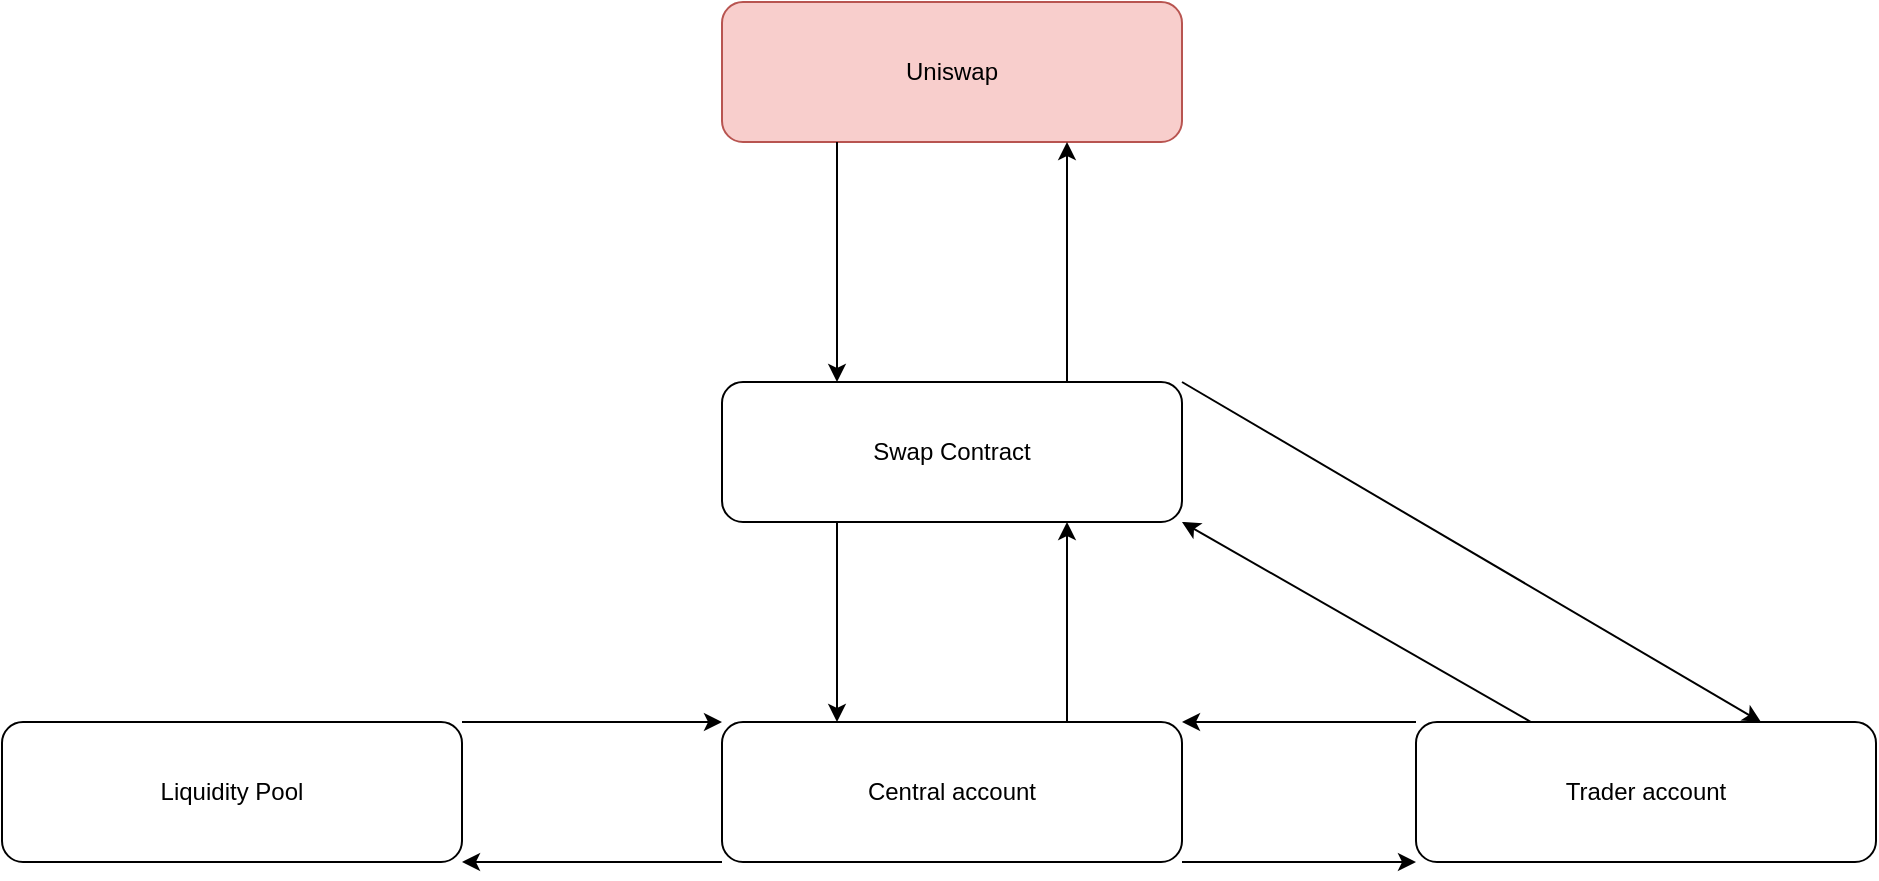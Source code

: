 <mxfile version="22.1.20" type="device">
  <diagram name="Страница — 1" id="yaXuUfwLW3fahq3yRqrc">
    <mxGraphModel dx="1002" dy="577" grid="1" gridSize="10" guides="1" tooltips="1" connect="1" arrows="1" fold="1" page="1" pageScale="1" pageWidth="827" pageHeight="1169" math="0" shadow="0">
      <root>
        <mxCell id="0" />
        <mxCell id="1" parent="0" />
        <mxCell id="oLoyiFKYOL_wlGlcTklO-1" value="Liquidity Pool" style="rounded=1;whiteSpace=wrap;html=1;" parent="1" vertex="1">
          <mxGeometry x="173" y="450" width="230" height="70" as="geometry" />
        </mxCell>
        <mxCell id="EZblRMRSeTuU_uylYMkr-2" value="Swap Contract" style="rounded=1;whiteSpace=wrap;html=1;" parent="1" vertex="1">
          <mxGeometry x="533" y="280" width="230" height="70" as="geometry" />
        </mxCell>
        <mxCell id="EZblRMRSeTuU_uylYMkr-3" value="Trader account" style="rounded=1;whiteSpace=wrap;html=1;" parent="1" vertex="1">
          <mxGeometry x="880" y="450" width="230" height="70" as="geometry" />
        </mxCell>
        <mxCell id="EZblRMRSeTuU_uylYMkr-4" value="Central account" style="rounded=1;whiteSpace=wrap;html=1;" parent="1" vertex="1">
          <mxGeometry x="533" y="450" width="230" height="70" as="geometry" />
        </mxCell>
        <mxCell id="EZblRMRSeTuU_uylYMkr-5" value="Uniswap" style="rounded=1;whiteSpace=wrap;html=1;fillColor=#f8cecc;strokeColor=#b85450;" parent="1" vertex="1">
          <mxGeometry x="533" y="90" width="230" height="70" as="geometry" />
        </mxCell>
        <mxCell id="EZblRMRSeTuU_uylYMkr-6" value="" style="endArrow=classic;html=1;rounded=0;exitX=1;exitY=0;exitDx=0;exitDy=0;entryX=0;entryY=0;entryDx=0;entryDy=0;" parent="1" source="oLoyiFKYOL_wlGlcTklO-1" target="EZblRMRSeTuU_uylYMkr-4" edge="1">
          <mxGeometry width="50" height="50" relative="1" as="geometry">
            <mxPoint x="500" y="330" as="sourcePoint" />
            <mxPoint x="550" y="280" as="targetPoint" />
          </mxGeometry>
        </mxCell>
        <mxCell id="EZblRMRSeTuU_uylYMkr-7" value="" style="endArrow=classic;html=1;rounded=0;exitX=0;exitY=0;exitDx=0;exitDy=0;entryX=1;entryY=0;entryDx=0;entryDy=0;" parent="1" source="EZblRMRSeTuU_uylYMkr-3" target="EZblRMRSeTuU_uylYMkr-4" edge="1">
          <mxGeometry width="50" height="50" relative="1" as="geometry">
            <mxPoint x="890" y="450" as="sourcePoint" />
            <mxPoint x="940" y="400" as="targetPoint" />
          </mxGeometry>
        </mxCell>
        <mxCell id="EZblRMRSeTuU_uylYMkr-8" value="" style="endArrow=classic;html=1;rounded=0;exitX=0;exitY=1;exitDx=0;exitDy=0;entryX=1;entryY=1;entryDx=0;entryDy=0;" parent="1" source="EZblRMRSeTuU_uylYMkr-4" target="oLoyiFKYOL_wlGlcTklO-1" edge="1">
          <mxGeometry width="50" height="50" relative="1" as="geometry">
            <mxPoint x="490" y="580" as="sourcePoint" />
            <mxPoint x="540" y="530" as="targetPoint" />
          </mxGeometry>
        </mxCell>
        <mxCell id="EZblRMRSeTuU_uylYMkr-9" value="" style="endArrow=classic;html=1;rounded=0;exitX=1;exitY=1;exitDx=0;exitDy=0;entryX=0;entryY=1;entryDx=0;entryDy=0;" parent="1" source="EZblRMRSeTuU_uylYMkr-4" target="EZblRMRSeTuU_uylYMkr-3" edge="1">
          <mxGeometry width="50" height="50" relative="1" as="geometry">
            <mxPoint x="720" y="600" as="sourcePoint" />
            <mxPoint x="770" y="550" as="targetPoint" />
          </mxGeometry>
        </mxCell>
        <mxCell id="EZblRMRSeTuU_uylYMkr-10" value="" style="endArrow=classic;html=1;rounded=0;exitX=0.75;exitY=0;exitDx=0;exitDy=0;entryX=0.75;entryY=1;entryDx=0;entryDy=0;" parent="1" source="EZblRMRSeTuU_uylYMkr-4" target="EZblRMRSeTuU_uylYMkr-2" edge="1">
          <mxGeometry width="50" height="50" relative="1" as="geometry">
            <mxPoint x="480" y="420" as="sourcePoint" />
            <mxPoint x="530" y="370" as="targetPoint" />
          </mxGeometry>
        </mxCell>
        <mxCell id="EZblRMRSeTuU_uylYMkr-11" value="" style="endArrow=classic;html=1;rounded=0;exitX=0.25;exitY=1;exitDx=0;exitDy=0;entryX=0.25;entryY=0;entryDx=0;entryDy=0;" parent="1" source="EZblRMRSeTuU_uylYMkr-2" target="EZblRMRSeTuU_uylYMkr-4" edge="1">
          <mxGeometry width="50" height="50" relative="1" as="geometry">
            <mxPoint x="320" y="370" as="sourcePoint" />
            <mxPoint x="370" y="320" as="targetPoint" />
          </mxGeometry>
        </mxCell>
        <mxCell id="EZblRMRSeTuU_uylYMkr-12" value="" style="endArrow=classic;html=1;rounded=0;exitX=0.75;exitY=0;exitDx=0;exitDy=0;entryX=0.75;entryY=1;entryDx=0;entryDy=0;" parent="1" source="EZblRMRSeTuU_uylYMkr-2" target="EZblRMRSeTuU_uylYMkr-5" edge="1">
          <mxGeometry width="50" height="50" relative="1" as="geometry">
            <mxPoint x="740" y="250" as="sourcePoint" />
            <mxPoint x="790" y="200" as="targetPoint" />
          </mxGeometry>
        </mxCell>
        <mxCell id="EZblRMRSeTuU_uylYMkr-13" value="" style="endArrow=classic;html=1;rounded=0;exitX=0.25;exitY=1;exitDx=0;exitDy=0;entryX=0.25;entryY=0;entryDx=0;entryDy=0;" parent="1" source="EZblRMRSeTuU_uylYMkr-5" target="EZblRMRSeTuU_uylYMkr-2" edge="1">
          <mxGeometry width="50" height="50" relative="1" as="geometry">
            <mxPoint x="470" y="270" as="sourcePoint" />
            <mxPoint x="520" y="220" as="targetPoint" />
          </mxGeometry>
        </mxCell>
        <mxCell id="Vdn5y1QNBPUIh2jTIgkd-1" value="" style="endArrow=classic;html=1;rounded=0;exitX=0.25;exitY=0;exitDx=0;exitDy=0;entryX=1;entryY=1;entryDx=0;entryDy=0;" edge="1" parent="1" source="EZblRMRSeTuU_uylYMkr-3" target="EZblRMRSeTuU_uylYMkr-2">
          <mxGeometry width="50" height="50" relative="1" as="geometry">
            <mxPoint x="960" y="370" as="sourcePoint" />
            <mxPoint x="1010" y="320" as="targetPoint" />
          </mxGeometry>
        </mxCell>
        <mxCell id="Vdn5y1QNBPUIh2jTIgkd-2" value="" style="endArrow=classic;html=1;rounded=0;exitX=1;exitY=0;exitDx=0;exitDy=0;entryX=0.75;entryY=0;entryDx=0;entryDy=0;" edge="1" parent="1" source="EZblRMRSeTuU_uylYMkr-2" target="EZblRMRSeTuU_uylYMkr-3">
          <mxGeometry width="50" height="50" relative="1" as="geometry">
            <mxPoint x="900" y="350" as="sourcePoint" />
            <mxPoint x="950" y="300" as="targetPoint" />
          </mxGeometry>
        </mxCell>
      </root>
    </mxGraphModel>
  </diagram>
</mxfile>
